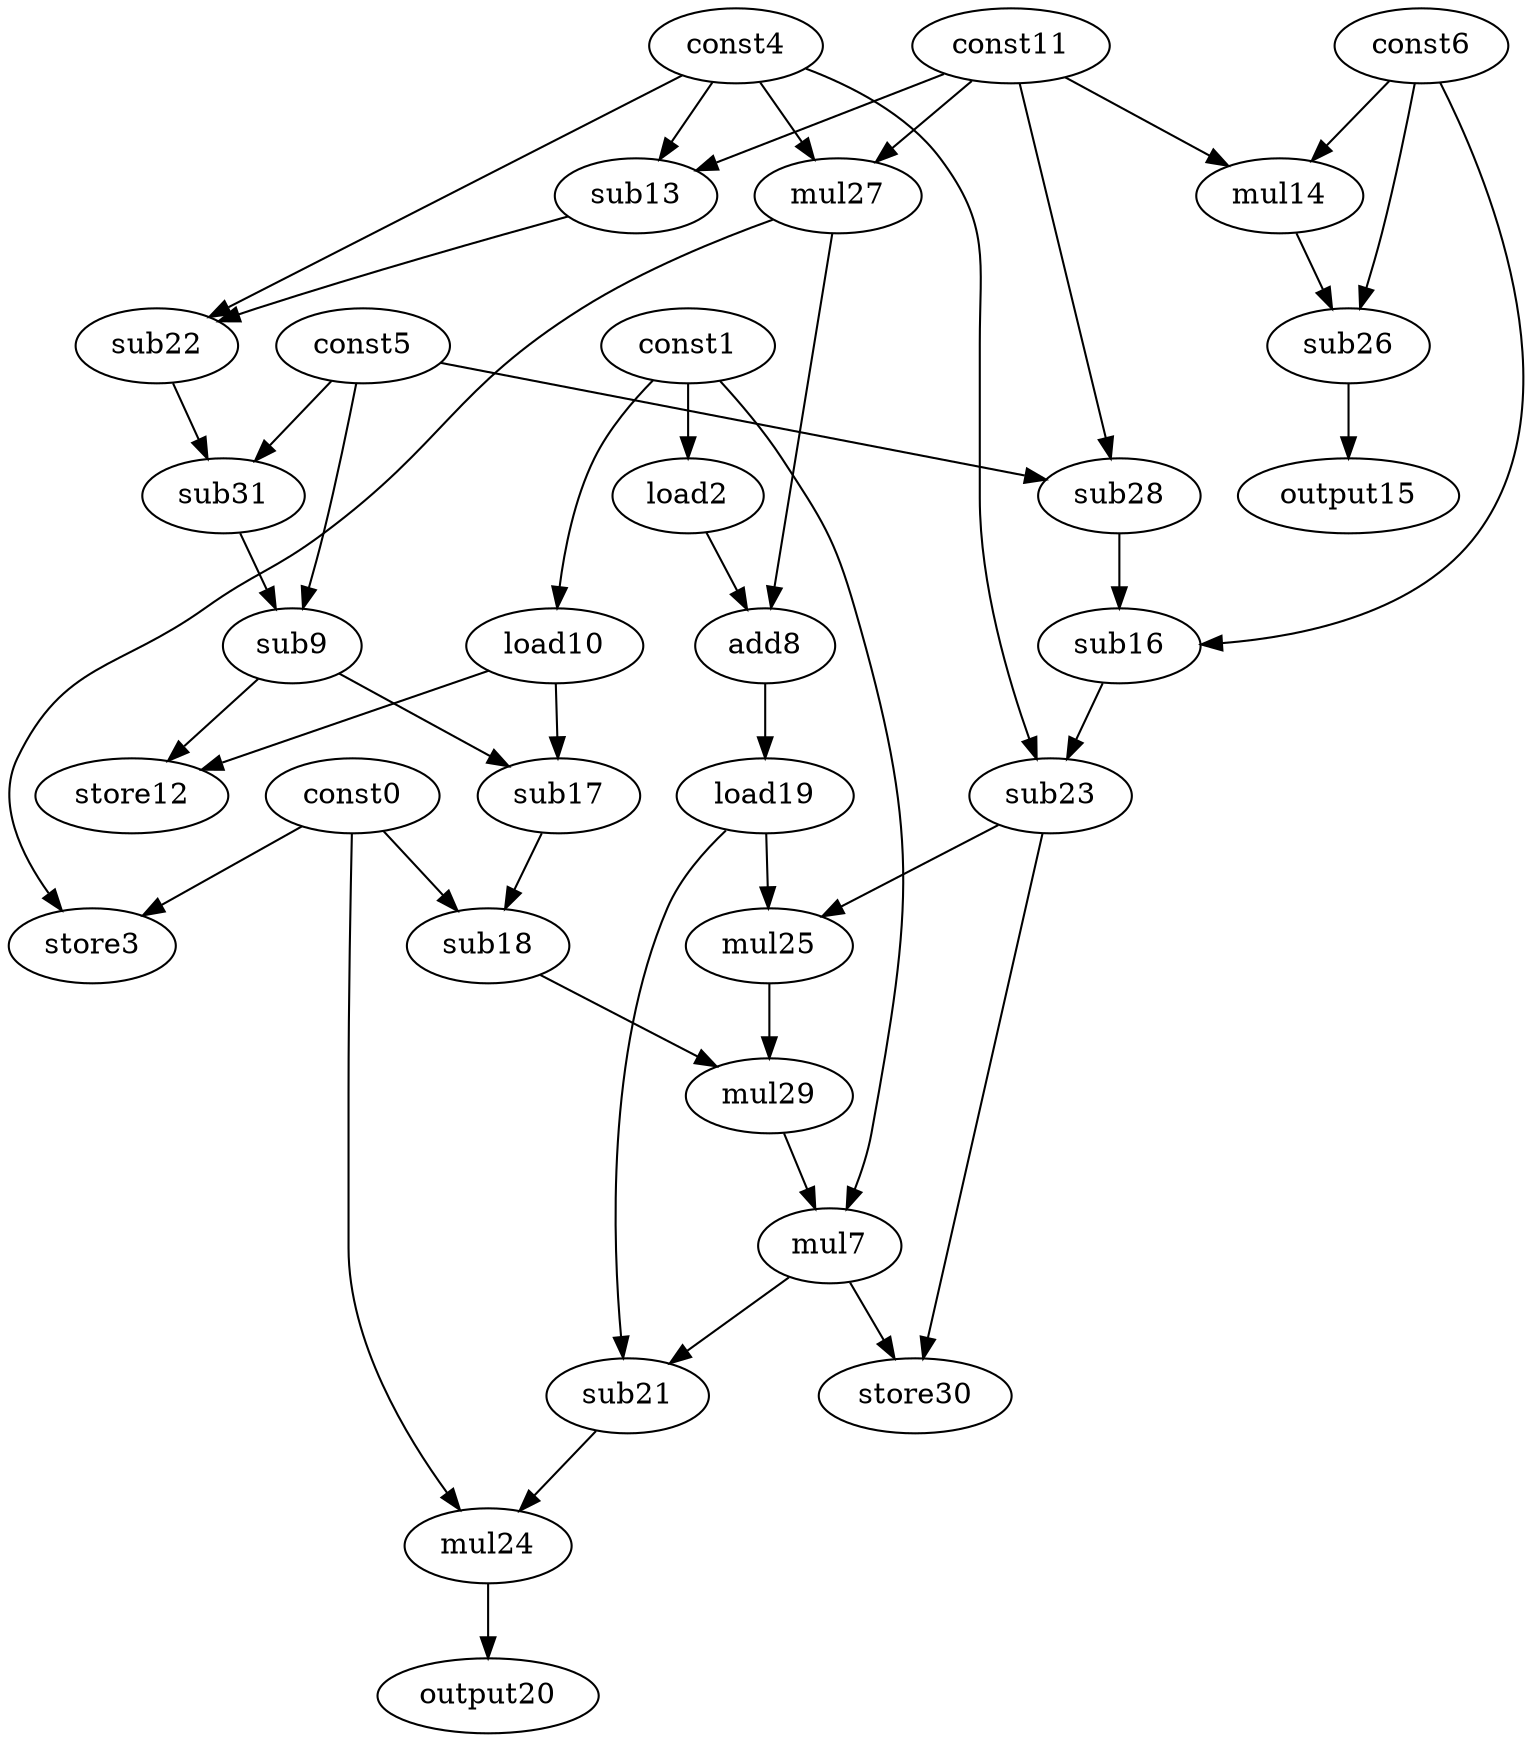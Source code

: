 digraph G { 
const0[opcode=const]; 
const1[opcode=const]; 
load2[opcode=load]; 
store3[opcode=store]; 
const4[opcode=const]; 
const5[opcode=const]; 
const6[opcode=const]; 
mul7[opcode=mul]; 
add8[opcode=add]; 
sub9[opcode=sub]; 
load10[opcode=load]; 
const11[opcode=const]; 
store12[opcode=store]; 
sub13[opcode=sub]; 
mul14[opcode=mul]; 
output15[opcode=output]; 
sub16[opcode=sub]; 
sub17[opcode=sub]; 
sub18[opcode=sub]; 
load19[opcode=load]; 
output20[opcode=output]; 
sub21[opcode=sub]; 
sub22[opcode=sub]; 
sub23[opcode=sub]; 
mul24[opcode=mul]; 
mul25[opcode=mul]; 
sub26[opcode=sub]; 
mul27[opcode=mul]; 
sub28[opcode=sub]; 
mul29[opcode=mul]; 
store30[opcode=store]; 
sub31[opcode=sub]; 
const1->load2[operand=0];
const1->load10[operand=0];
const11->sub13[operand=0];
const4->sub13[operand=1];
const11->mul14[operand=0];
const6->mul14[operand=1];
const11->mul27[operand=0];
const4->mul27[operand=1];
const11->sub28[operand=0];
const5->sub28[operand=1];
const0->store3[operand=0];
mul27->store3[operand=1];
load2->add8[operand=0];
mul27->add8[operand=1];
sub28->sub16[operand=0];
const6->sub16[operand=1];
const4->sub22[operand=0];
sub13->sub22[operand=1];
mul14->sub26[operand=0];
const6->sub26[operand=1];
sub26->output15[operand=0];
add8->load19[operand=0];
sub16->sub23[operand=0];
const4->sub23[operand=1];
const5->sub31[operand=0];
sub22->sub31[operand=1];
const5->sub9[operand=0];
sub31->sub9[operand=1];
load19->mul25[operand=0];
sub23->mul25[operand=1];
sub9->store12[operand=0];
load10->store12[operand=1];
sub9->sub17[operand=0];
load10->sub17[operand=1];
const0->sub18[operand=0];
sub17->sub18[operand=1];
mul25->mul29[operand=0];
sub18->mul29[operand=1];
const1->mul7[operand=0];
mul29->mul7[operand=1];
load19->sub21[operand=0];
mul7->sub21[operand=1];
mul7->store30[operand=0];
sub23->store30[operand=1];
const0->mul24[operand=0];
sub21->mul24[operand=1];
mul24->output20[operand=0];
}
